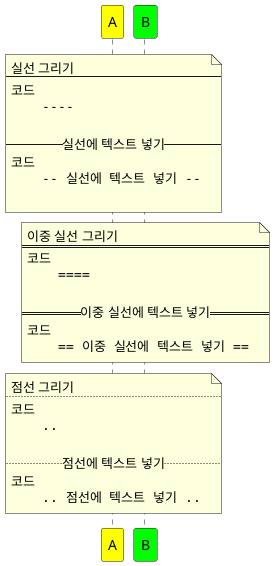 '작성/수정자 : 백가희/백가희
'작성/수정일 : 2022.12.06/2022.12.06

@startuml Line.puml(id=EX1)
participant A #FF0
participant B #0F0

note over A
실선 그리기
----
코드
<code>
    ----
</code>

-- 실선에 텍스트 넣기 --
코드
<code>
    -- 실선에 텍스트 넣기 --
</code>

end note

note over B
이중 실선 그리기
====
코드
<code>
    ====
</code>

== 이중 실선에 텍스트 넣기 ==
코드
<code>
    == 이중 실선에 텍스트 넣기 ==
</code>
end note

note over A
점선 그리기
..
코드
<code>
    ..
</code>

.. 점선에 텍스트 넣기 ..
코드
<code>
    .. 점선에 텍스트 넣기 ..
</code>
end note
@enduml

@startuml Line.puml(id=EX2)
participant A #FF0
participant B #0F0

A ->(10) B : 10도 삐뚤어지겠어
A ->(50) B : 50도 삐뚤어지겠어
B ->(90) A : 나도 질 수 없지, 90도 가즈아
@enduml


@startuml
hide unlinked
participant Alice
participant Bob
participant Carol

Alice -> Bob : hello
@enduml
